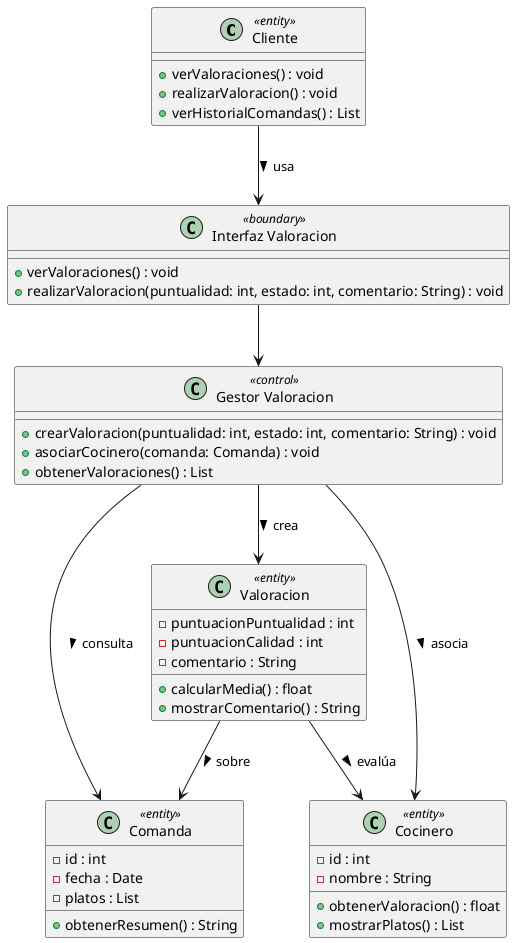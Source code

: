 @startuml

class Cliente <<entity>> {
  +verValoraciones() : void
  +realizarValoracion() : void
  +verHistorialComandas() : List
}

class Valoracion <<entity>> {
  - puntuacionPuntualidad : int
  - puntuacionCalidad : int
  - comentario : String
  + calcularMedia() : float
  + mostrarComentario() : String
}

class Comanda <<entity>> {
  - id : int
  - fecha : Date
  - platos : List
  + obtenerResumen() : String
}

class Cocinero <<entity>> {
  - id : int
  - nombre : String
  + obtenerValoracion() : float
  + mostrarPlatos() : List
}

class "Interfaz Valoracion" as InterfazValoracion <<boundary>> {
  +verValoraciones() : void
  +realizarValoracion(puntualidad: int, estado: int, comentario: String) : void
}

class "Gestor Valoracion" as GestorValoracion <<control>> {
  +crearValoracion(puntualidad: int, estado: int, comentario: String) : void
  +asociarCocinero(comanda: Comanda) : void
  +obtenerValoraciones() : List
}

Cliente --> InterfazValoracion : usa >
InterfazValoracion --> GestorValoracion
GestorValoracion --> Valoracion : crea >
GestorValoracion --> Comanda : consulta >
GestorValoracion --> Cocinero : asocia >

Valoracion --> Cocinero : evalúa >
Valoracion --> Comanda : sobre >

@enduml

